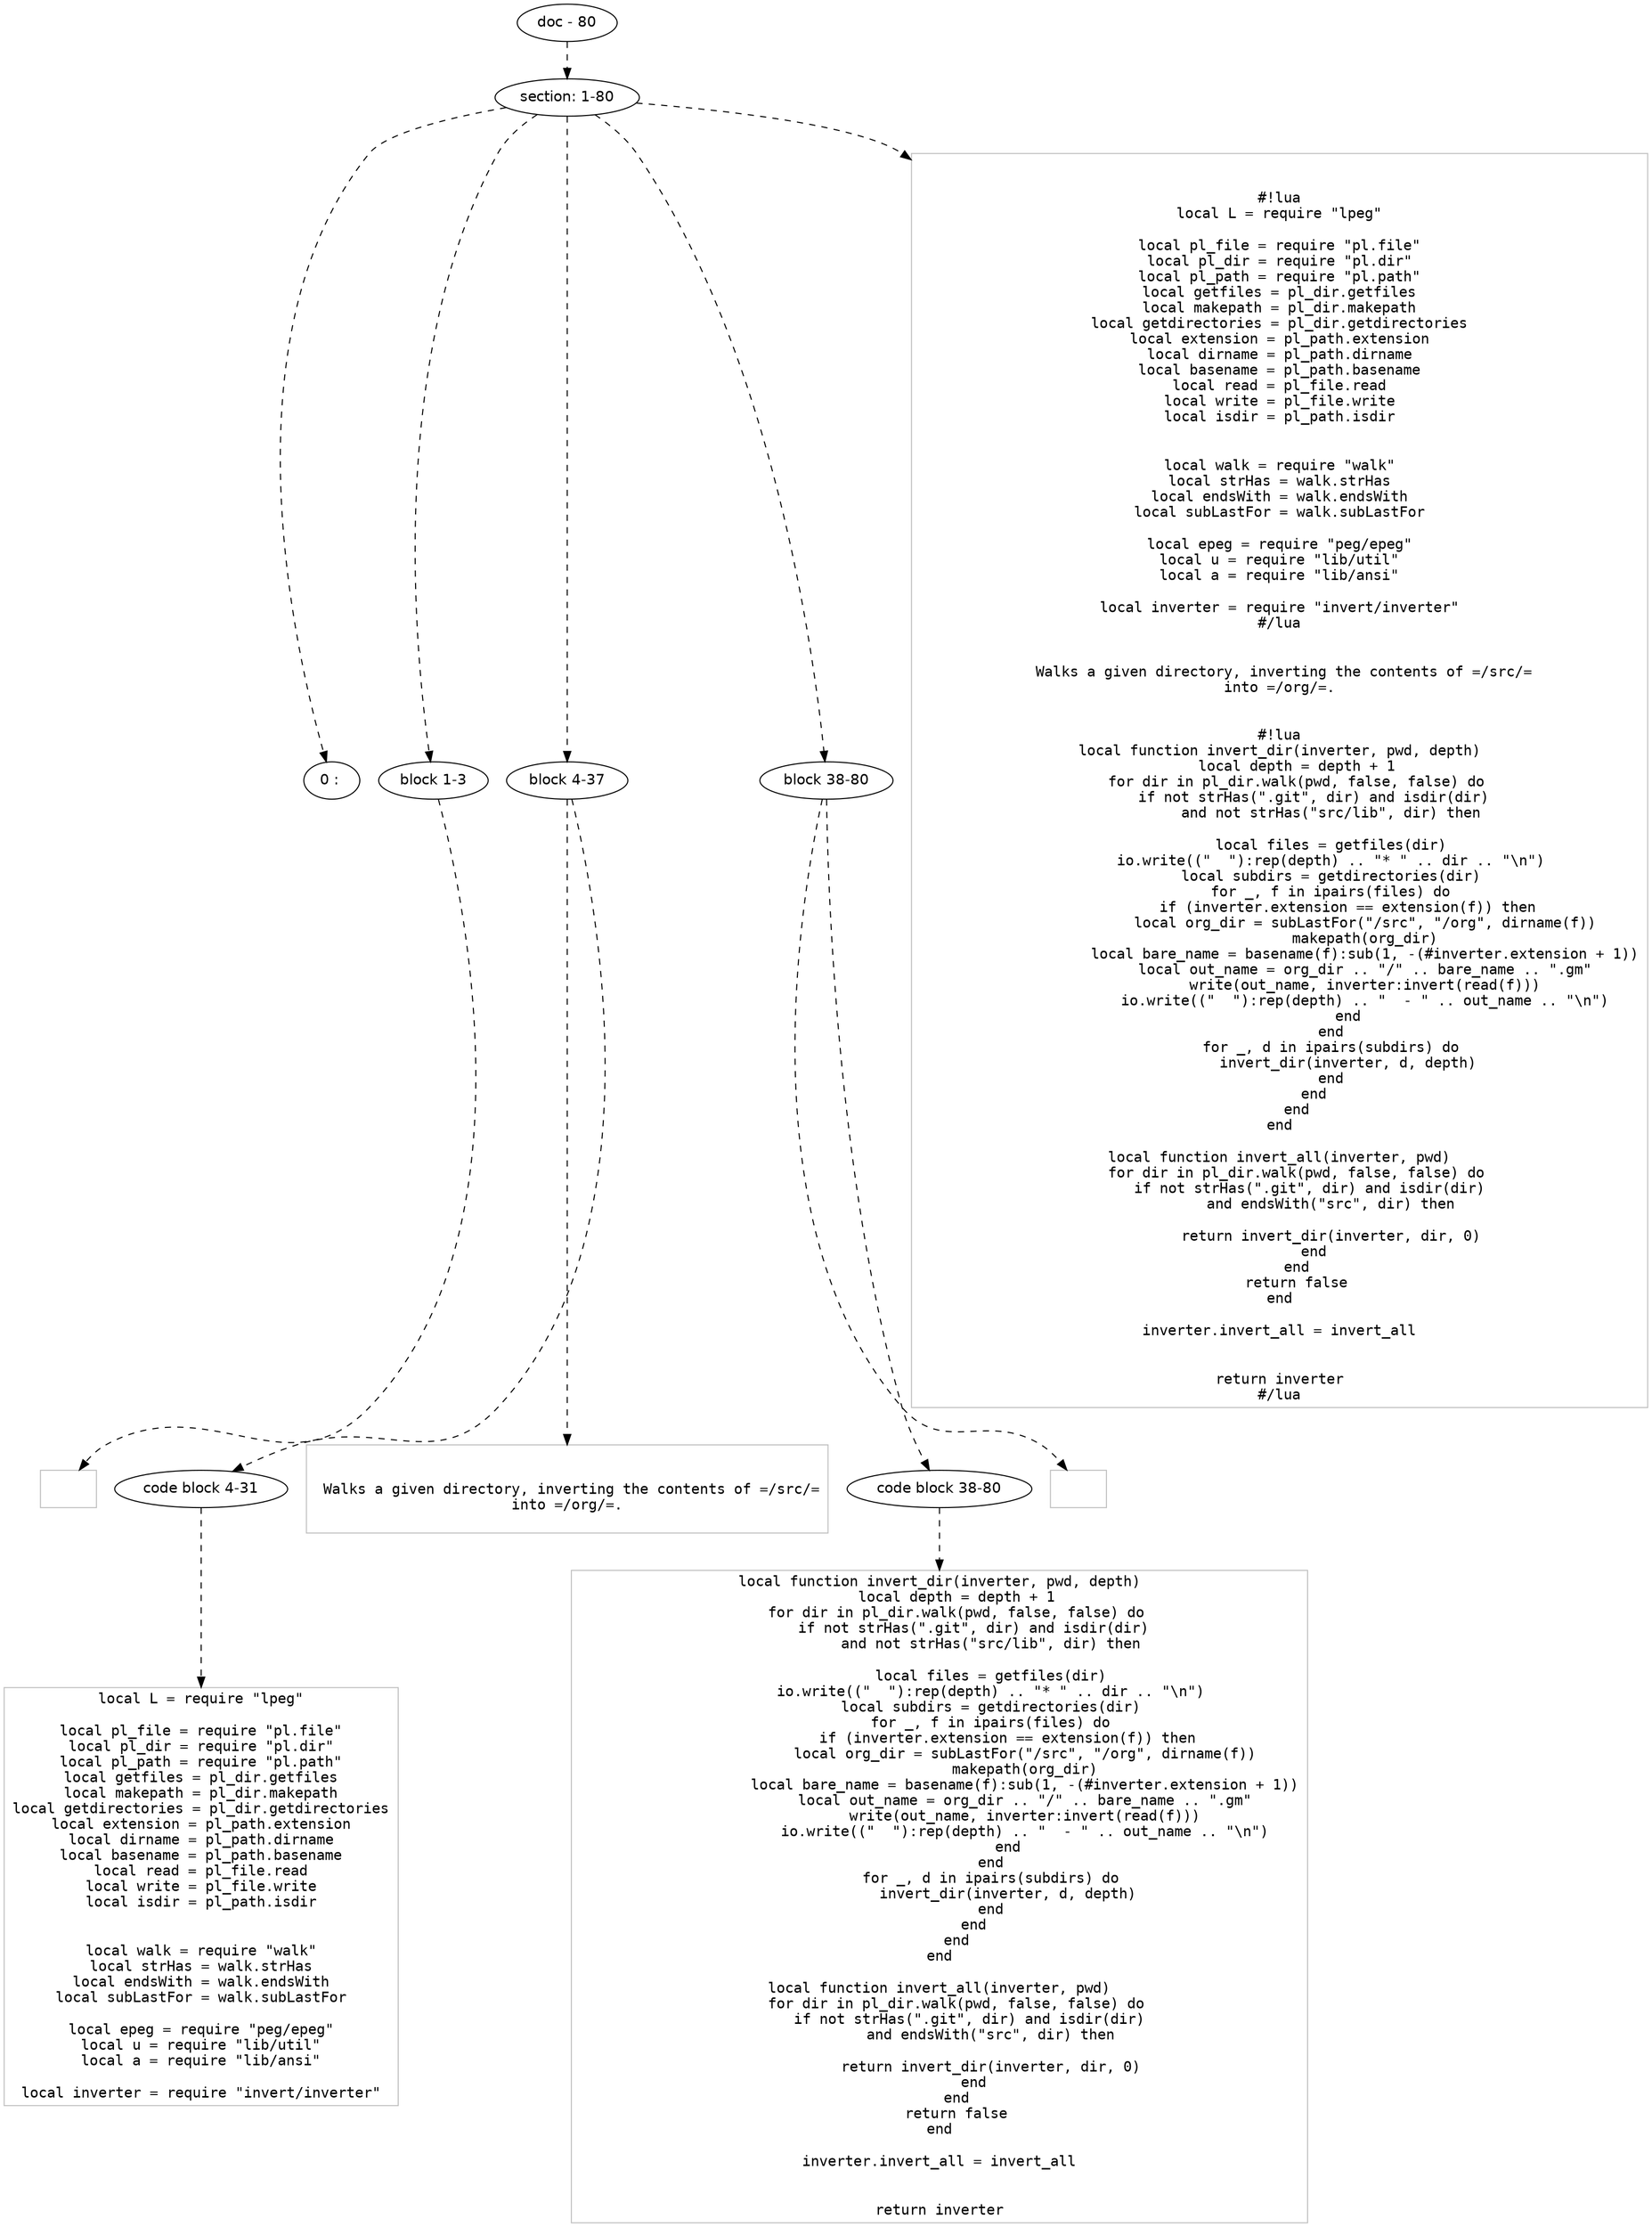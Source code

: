 digraph hierarchy {

node [fontname=Helvetica]
edge [style=dashed]

doc_0 [label="doc - 80"]


doc_0 -> { section_1}
{rank=same; section_1}

section_1 [label="section: 1-80"]


section_1 -> { header_2 block_3 block_4 block_5}
{rank=same; header_2 block_3 block_4 block_5}

header_2 [label="0 : "]

block_3 [label="block 1-3"]

block_4 [label="block 4-37"]

block_5 [label="block 38-80"]


block_3 -> leaf_6
leaf_6  [color=Gray,shape=rectangle,fontname=Inconsolata,label="
"]
block_4 -> { codeblock_7}
{rank=same; codeblock_7}

codeblock_7 [label="code block 4-31"]


codeblock_7 -> leaf_8
leaf_8  [color=Gray,shape=rectangle,fontname=Inconsolata,label="local L = require \"lpeg\"

local pl_file = require \"pl.file\"
local pl_dir = require \"pl.dir\"
local pl_path = require \"pl.path\"
local getfiles = pl_dir.getfiles
local makepath = pl_dir.makepath
local getdirectories = pl_dir.getdirectories
local extension = pl_path.extension
local dirname = pl_path.dirname
local basename = pl_path.basename
local read = pl_file.read
local write = pl_file.write
local isdir = pl_path.isdir


local walk = require \"walk\"
local strHas = walk.strHas
local endsWith = walk.endsWith
local subLastFor = walk.subLastFor

local epeg = require \"peg/epeg\"
local u = require \"lib/util\"
local a = require \"lib/ansi\"

local inverter = require \"invert/inverter\""]
block_4 -> leaf_9
leaf_9  [color=Gray,shape=rectangle,fontname=Inconsolata,label="

 Walks a given directory, inverting the contents of =/src/=
 into =/org/=. 
 
"]
block_5 -> { codeblock_10}
{rank=same; codeblock_10}

codeblock_10 [label="code block 38-80"]


codeblock_10 -> leaf_11
leaf_11  [color=Gray,shape=rectangle,fontname=Inconsolata,label="local function invert_dir(inverter, pwd, depth)
    local depth = depth + 1
    for dir in pl_dir.walk(pwd, false, false) do
        if not strHas(\".git\", dir) and isdir(dir)
            and not strHas(\"src/lib\", dir) then

            local files = getfiles(dir)
            io.write((\"  \"):rep(depth) .. \"* \" .. dir .. \"\\n\")
            local subdirs = getdirectories(dir)
            for _, f in ipairs(files) do
                if (inverter.extension == extension(f)) then
                    local org_dir = subLastFor(\"/src\", \"/org\", dirname(f))
                    makepath(org_dir)
                    local bare_name = basename(f):sub(1, -(#inverter.extension + 1))
                    local out_name = org_dir .. \"/\" .. bare_name .. \".gm\"
                    write(out_name, inverter:invert(read(f)))
                    io.write((\"  \"):rep(depth) .. \"  - \" .. out_name .. \"\\n\")
                end
            end
            for _, d in ipairs(subdirs) do
                invert_dir(inverter, d, depth)
            end
        end
    end
end

local function invert_all(inverter, pwd)
    for dir in pl_dir.walk(pwd, false, false) do
        if not strHas(\".git\", dir) and isdir(dir) 
            and endsWith(\"src\", dir) then

            return invert_dir(inverter, dir, 0)
        end
    end
    return false
end

inverter.invert_all = invert_all


return inverter"]
block_5 -> leaf_12
leaf_12  [color=Gray,shape=rectangle,fontname=Inconsolata,label=""]
section_1 -> leaf_13
leaf_13  [color=Gray,shape=rectangle,fontname=Inconsolata,label="

#!lua
local L = require \"lpeg\"

local pl_file = require \"pl.file\"
local pl_dir = require \"pl.dir\"
local pl_path = require \"pl.path\"
local getfiles = pl_dir.getfiles
local makepath = pl_dir.makepath
local getdirectories = pl_dir.getdirectories
local extension = pl_path.extension
local dirname = pl_path.dirname
local basename = pl_path.basename
local read = pl_file.read
local write = pl_file.write
local isdir = pl_path.isdir


local walk = require \"walk\"
local strHas = walk.strHas
local endsWith = walk.endsWith
local subLastFor = walk.subLastFor

local epeg = require \"peg/epeg\"
local u = require \"lib/util\"
local a = require \"lib/ansi\"

local inverter = require \"invert/inverter\"
#/lua


 Walks a given directory, inverting the contents of =/src/=
 into =/org/=. 
 

#!lua
local function invert_dir(inverter, pwd, depth)
    local depth = depth + 1
    for dir in pl_dir.walk(pwd, false, false) do
        if not strHas(\".git\", dir) and isdir(dir)
            and not strHas(\"src/lib\", dir) then

            local files = getfiles(dir)
            io.write((\"  \"):rep(depth) .. \"* \" .. dir .. \"\\n\")
            local subdirs = getdirectories(dir)
            for _, f in ipairs(files) do
                if (inverter.extension == extension(f)) then
                    local org_dir = subLastFor(\"/src\", \"/org\", dirname(f))
                    makepath(org_dir)
                    local bare_name = basename(f):sub(1, -(#inverter.extension + 1))
                    local out_name = org_dir .. \"/\" .. bare_name .. \".gm\"
                    write(out_name, inverter:invert(read(f)))
                    io.write((\"  \"):rep(depth) .. \"  - \" .. out_name .. \"\\n\")
                end
            end
            for _, d in ipairs(subdirs) do
                invert_dir(inverter, d, depth)
            end
        end
    end
end

local function invert_all(inverter, pwd)
    for dir in pl_dir.walk(pwd, false, false) do
        if not strHas(\".git\", dir) and isdir(dir) 
            and endsWith(\"src\", dir) then

            return invert_dir(inverter, dir, 0)
        end
    end
    return false
end

inverter.invert_all = invert_all


return inverter
#/lua"]

}
